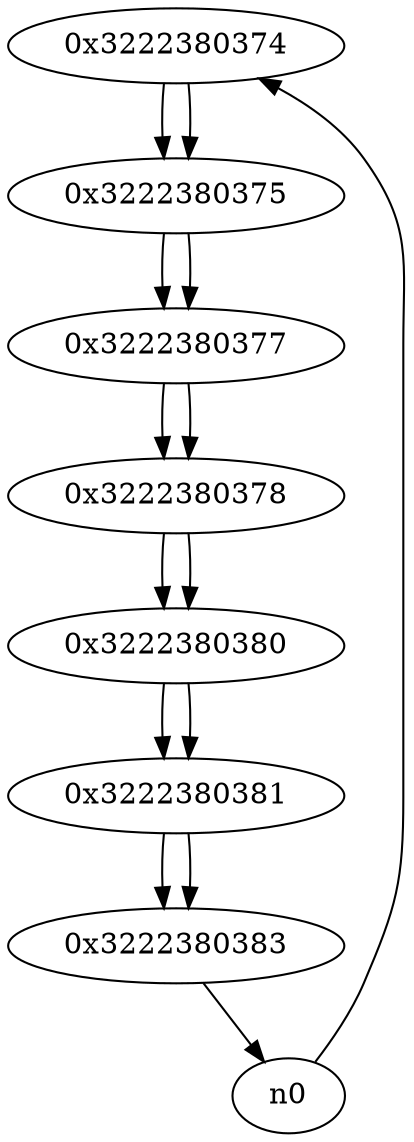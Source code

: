 digraph G{
/* nodes */
  n1 [label="0x3222380374"]
  n2 [label="0x3222380375"]
  n3 [label="0x3222380377"]
  n4 [label="0x3222380378"]
  n5 [label="0x3222380380"]
  n6 [label="0x3222380381"]
  n7 [label="0x3222380383"]
/* edges */
n1 -> n2;
n0 -> n1;
n2 -> n3;
n1 -> n2;
n3 -> n4;
n2 -> n3;
n4 -> n5;
n3 -> n4;
n5 -> n6;
n4 -> n5;
n6 -> n7;
n5 -> n6;
n7 -> n0;
n6 -> n7;
}
